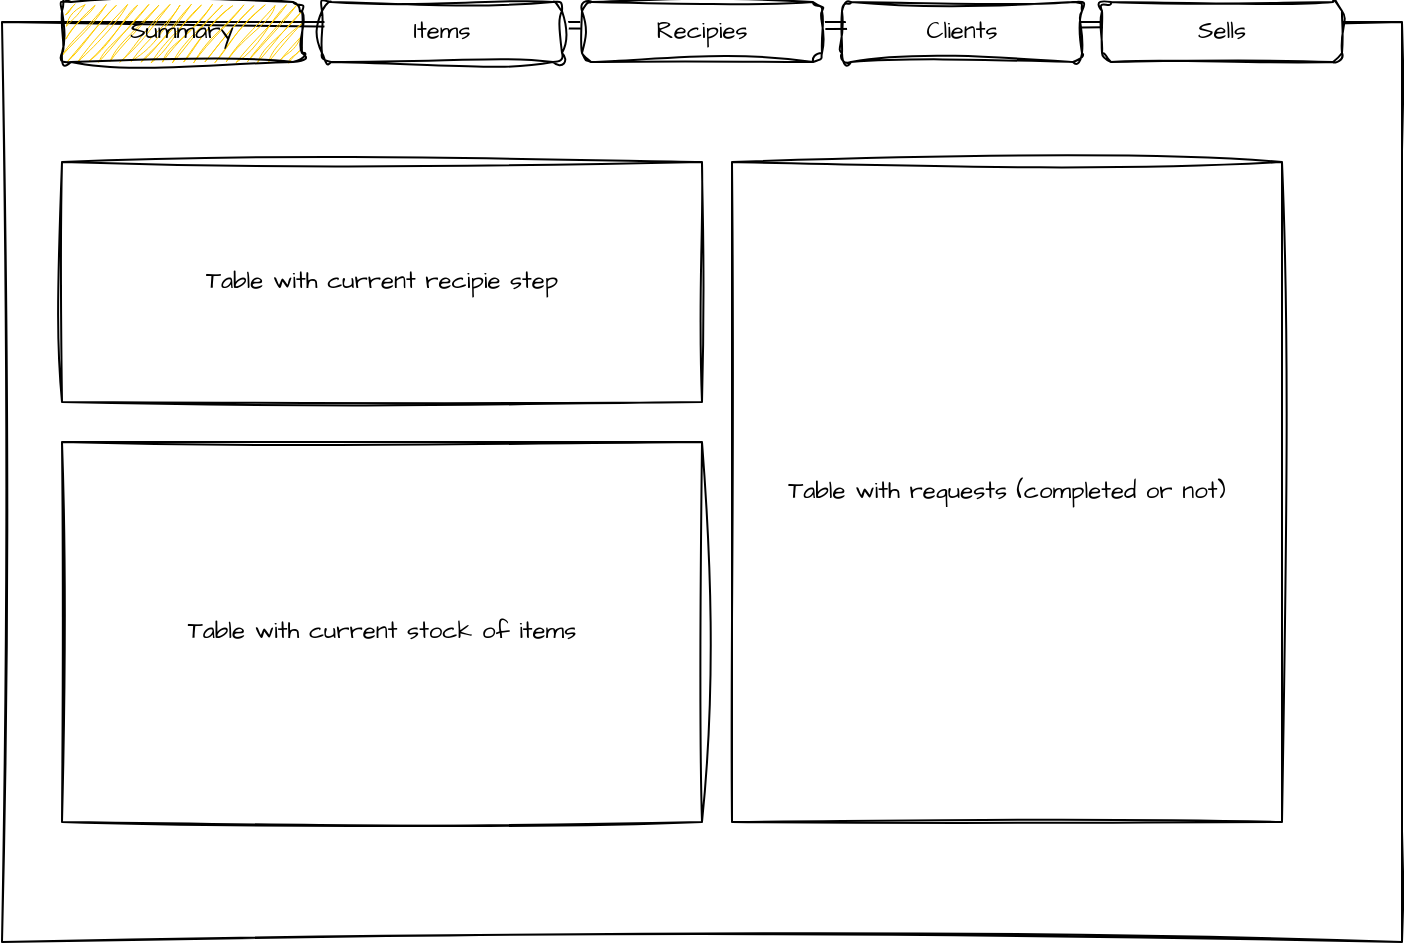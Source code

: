 <mxfile version="24.8.6" pages="5">
  <diagram name="Summary" id="DpqNwfrW2gjxxMYm7C1y">
    <mxGraphModel dx="1419" dy="787" grid="1" gridSize="10" guides="1" tooltips="1" connect="1" arrows="1" fold="1" page="1" pageScale="1" pageWidth="850" pageHeight="1100" math="0" shadow="0">
      <root>
        <mxCell id="0" />
        <mxCell id="1" parent="0" />
        <mxCell id="TgdW-bnLQlwfNNKXeJ6X-2" value="" style="rounded=0;whiteSpace=wrap;html=1;sketch=1;hachureGap=4;jiggle=2;curveFitting=1;fontFamily=Architects Daughter;fontSource=https%3A%2F%2Ffonts.googleapis.com%2Fcss%3Ffamily%3DArchitects%2BDaughter;" vertex="1" parent="1">
          <mxGeometry x="70" y="50" width="700" height="460" as="geometry" />
        </mxCell>
        <mxCell id="TgdW-bnLQlwfNNKXeJ6X-7" value="Table with requests (completed or not)" style="rounded=0;whiteSpace=wrap;html=1;sketch=1;hachureGap=4;jiggle=2;curveFitting=1;fontFamily=Architects Daughter;fontSource=https%3A%2F%2Ffonts.googleapis.com%2Fcss%3Ffamily%3DArchitects%2BDaughter;" vertex="1" parent="1">
          <mxGeometry x="435" y="120" width="275" height="330" as="geometry" />
        </mxCell>
        <mxCell id="TgdW-bnLQlwfNNKXeJ6X-8" value="Table with current recipie step" style="rounded=0;whiteSpace=wrap;html=1;sketch=1;hachureGap=4;jiggle=2;curveFitting=1;fontFamily=Architects Daughter;fontSource=https%3A%2F%2Ffonts.googleapis.com%2Fcss%3Ffamily%3DArchitects%2BDaughter;" vertex="1" parent="1">
          <mxGeometry x="100" y="120" width="320" height="120" as="geometry" />
        </mxCell>
        <mxCell id="TgdW-bnLQlwfNNKXeJ6X-9" value="Table with current stock of items" style="rounded=0;whiteSpace=wrap;html=1;sketch=1;hachureGap=4;jiggle=2;curveFitting=1;fontFamily=Architects Daughter;fontSource=https%3A%2F%2Ffonts.googleapis.com%2Fcss%3Ffamily%3DArchitects%2BDaughter;" vertex="1" parent="1">
          <mxGeometry x="100" y="260" width="320" height="190" as="geometry" />
        </mxCell>
        <mxCell id="7N7dIvzJfKxpbcfw3CVk-1" value="Recipies" style="rounded=1;whiteSpace=wrap;html=1;sketch=1;hachureGap=4;jiggle=2;curveFitting=1;fontFamily=Architects Daughter;fontSource=https%3A%2F%2Ffonts.googleapis.com%2Fcss%3Ffamily%3DArchitects%2BDaughter;fillStyle=auto;fillColor=#FFFFFF;" vertex="1" parent="1">
          <mxGeometry x="360" y="40" width="120" height="30" as="geometry" />
        </mxCell>
        <mxCell id="7N7dIvzJfKxpbcfw3CVk-2" value="Clients" style="rounded=1;whiteSpace=wrap;html=1;sketch=1;hachureGap=4;jiggle=2;curveFitting=1;fontFamily=Architects Daughter;fontSource=https%3A%2F%2Ffonts.googleapis.com%2Fcss%3Ffamily%3DArchitects%2BDaughter;" vertex="1" parent="1">
          <mxGeometry x="490" y="40" width="120" height="30" as="geometry" />
        </mxCell>
        <mxCell id="7N7dIvzJfKxpbcfw3CVk-3" value="Sells" style="rounded=1;whiteSpace=wrap;html=1;sketch=1;hachureGap=4;jiggle=2;curveFitting=1;fontFamily=Architects Daughter;fontSource=https%3A%2F%2Ffonts.googleapis.com%2Fcss%3Ffamily%3DArchitects%2BDaughter;" vertex="1" parent="1">
          <mxGeometry x="620" y="40" width="120" height="30" as="geometry" />
        </mxCell>
        <mxCell id="7N7dIvzJfKxpbcfw3CVk-4" value="Summary" style="rounded=1;whiteSpace=wrap;html=1;sketch=1;hachureGap=4;jiggle=2;curveFitting=1;fontFamily=Architects Daughter;fontSource=https%3A%2F%2Ffonts.googleapis.com%2Fcss%3Ffamily%3DArchitects%2BDaughter;fillColor=#FFCC00;fillStyle=hachure;" vertex="1" parent="1">
          <mxGeometry x="100" y="40" width="120" height="30" as="geometry" />
        </mxCell>
        <mxCell id="7N7dIvzJfKxpbcfw3CVk-5" value="Items" style="rounded=1;whiteSpace=wrap;html=1;sketch=1;hachureGap=4;jiggle=2;curveFitting=1;fontFamily=Architects Daughter;fontSource=https%3A%2F%2Ffonts.googleapis.com%2Fcss%3Ffamily%3DArchitects%2BDaughter;fillColor=#FFFFFF;fillStyle=solid;" vertex="1" parent="1">
          <mxGeometry x="230" y="40" width="120" height="30" as="geometry" />
        </mxCell>
      </root>
    </mxGraphModel>
  </diagram>
  <diagram name="Items" id="QTln1XR4Y26--r4tGV3n">
    <mxGraphModel dx="1176" dy="652" grid="1" gridSize="10" guides="1" tooltips="1" connect="1" arrows="1" fold="1" page="1" pageScale="1" pageWidth="850" pageHeight="1100" math="0" shadow="0">
      <root>
        <mxCell id="LQ_1UxevUXZfZbSut-nQ-0" />
        <mxCell id="LQ_1UxevUXZfZbSut-nQ-1" parent="LQ_1UxevUXZfZbSut-nQ-0" />
        <mxCell id="LQ_1UxevUXZfZbSut-nQ-2" value="" style="rounded=0;whiteSpace=wrap;html=1;sketch=1;hachureGap=4;jiggle=2;curveFitting=1;fontFamily=Architects Daughter;fontSource=https%3A%2F%2Ffonts.googleapis.com%2Fcss%3Ffamily%3DArchitects%2BDaughter;" vertex="1" parent="LQ_1UxevUXZfZbSut-nQ-1">
          <mxGeometry x="70" y="50" width="700" height="460" as="geometry" />
        </mxCell>
        <mxCell id="LQ_1UxevUXZfZbSut-nQ-3" value="Table with all items and stocks" style="rounded=0;whiteSpace=wrap;html=1;sketch=1;hachureGap=4;jiggle=2;curveFitting=1;fontFamily=Architects Daughter;fontSource=https%3A%2F%2Ffonts.googleapis.com%2Fcss%3Ffamily%3DArchitects%2BDaughter;" vertex="1" parent="LQ_1UxevUXZfZbSut-nQ-1">
          <mxGeometry x="435" y="120" width="275" height="330" as="geometry" />
        </mxCell>
        <mxCell id="LQ_1UxevUXZfZbSut-nQ-6" value="Recipies" style="rounded=1;whiteSpace=wrap;html=1;sketch=1;hachureGap=4;jiggle=2;curveFitting=1;fontFamily=Architects Daughter;fontSource=https%3A%2F%2Ffonts.googleapis.com%2Fcss%3Ffamily%3DArchitects%2BDaughter;fillStyle=auto;fillColor=#FFFFFF;" vertex="1" parent="LQ_1UxevUXZfZbSut-nQ-1">
          <mxGeometry x="360" y="40" width="120" height="30" as="geometry" />
        </mxCell>
        <mxCell id="LQ_1UxevUXZfZbSut-nQ-7" value="Clients" style="rounded=1;whiteSpace=wrap;html=1;sketch=1;hachureGap=4;jiggle=2;curveFitting=1;fontFamily=Architects Daughter;fontSource=https%3A%2F%2Ffonts.googleapis.com%2Fcss%3Ffamily%3DArchitects%2BDaughter;" vertex="1" parent="LQ_1UxevUXZfZbSut-nQ-1">
          <mxGeometry x="490" y="40" width="120" height="30" as="geometry" />
        </mxCell>
        <mxCell id="LQ_1UxevUXZfZbSut-nQ-8" value="Sells" style="rounded=1;whiteSpace=wrap;html=1;sketch=1;hachureGap=4;jiggle=2;curveFitting=1;fontFamily=Architects Daughter;fontSource=https%3A%2F%2Ffonts.googleapis.com%2Fcss%3Ffamily%3DArchitects%2BDaughter;" vertex="1" parent="LQ_1UxevUXZfZbSut-nQ-1">
          <mxGeometry x="620" y="40" width="120" height="30" as="geometry" />
        </mxCell>
        <mxCell id="LQ_1UxevUXZfZbSut-nQ-9" value="Summary" style="rounded=1;whiteSpace=wrap;html=1;sketch=1;hachureGap=4;jiggle=2;curveFitting=1;fontFamily=Architects Daughter;fontSource=https%3A%2F%2Ffonts.googleapis.com%2Fcss%3Ffamily%3DArchitects%2BDaughter;fillColor=#FFFFFF;fillStyle=auto;" vertex="1" parent="LQ_1UxevUXZfZbSut-nQ-1">
          <mxGeometry x="100" y="40" width="120" height="30" as="geometry" />
        </mxCell>
        <mxCell id="LQ_1UxevUXZfZbSut-nQ-10" value="Items" style="rounded=1;whiteSpace=wrap;html=1;sketch=1;hachureGap=4;jiggle=2;curveFitting=1;fontFamily=Architects Daughter;fontSource=https%3A%2F%2Ffonts.googleapis.com%2Fcss%3Ffamily%3DArchitects%2BDaughter;fillColor=#FFCC00;fillStyle=auto;" vertex="1" parent="LQ_1UxevUXZfZbSut-nQ-1">
          <mxGeometry x="230" y="40" width="120" height="30" as="geometry" />
        </mxCell>
        <mxCell id="JKsxhKOCzONp0EPXtYHE-0" value="Name" style="text;html=1;align=center;verticalAlign=middle;whiteSpace=wrap;rounded=0;fontFamily=Architects Daughter;fontSource=https%3A%2F%2Ffonts.googleapis.com%2Fcss%3Ffamily%3DArchitects%2BDaughter;" vertex="1" parent="LQ_1UxevUXZfZbSut-nQ-1">
          <mxGeometry x="100" y="110" width="60" height="30" as="geometry" />
        </mxCell>
        <mxCell id="JKsxhKOCzONp0EPXtYHE-1" value="" style="rounded=1;whiteSpace=wrap;html=1;sketch=1;hachureGap=4;jiggle=2;curveFitting=1;fontFamily=Architects Daughter;fontSource=https%3A%2F%2Ffonts.googleapis.com%2Fcss%3Ffamily%3DArchitects%2BDaughter;" vertex="1" parent="LQ_1UxevUXZfZbSut-nQ-1">
          <mxGeometry x="160" y="115" width="120" height="20" as="geometry" />
        </mxCell>
        <mxCell id="JKsxhKOCzONp0EPXtYHE-2" value="Unit" style="text;html=1;align=center;verticalAlign=middle;whiteSpace=wrap;rounded=0;fontFamily=Architects Daughter;fontSource=https%3A%2F%2Ffonts.googleapis.com%2Fcss%3Ffamily%3DArchitects%2BDaughter;" vertex="1" parent="LQ_1UxevUXZfZbSut-nQ-1">
          <mxGeometry x="110" y="140" width="60" height="30" as="geometry" />
        </mxCell>
        <mxCell id="JKsxhKOCzONp0EPXtYHE-5" value="Amount" style="text;html=1;align=center;verticalAlign=middle;whiteSpace=wrap;rounded=0;fontFamily=Architects Daughter;fontSource=https%3A%2F%2Ffonts.googleapis.com%2Fcss%3Ffamily%3DArchitects%2BDaughter;" vertex="1" parent="LQ_1UxevUXZfZbSut-nQ-1">
          <mxGeometry x="100" y="170" width="60" height="30" as="geometry" />
        </mxCell>
        <mxCell id="JKsxhKOCzONp0EPXtYHE-7" value="" style="rounded=1;whiteSpace=wrap;html=1;sketch=1;hachureGap=4;jiggle=2;curveFitting=1;fontFamily=Architects Daughter;fontSource=https%3A%2F%2Ffonts.googleapis.com%2Fcss%3Ffamily%3DArchitects%2BDaughter;" vertex="1" parent="LQ_1UxevUXZfZbSut-nQ-1">
          <mxGeometry x="160" y="175" width="120" height="20" as="geometry" />
        </mxCell>
        <mxCell id="JKsxhKOCzONp0EPXtYHE-8" value="Add/Save" style="rounded=1;whiteSpace=wrap;html=1;sketch=1;hachureGap=4;jiggle=2;curveFitting=1;fontFamily=Architects Daughter;fontSource=https%3A%2F%2Ffonts.googleapis.com%2Fcss%3Ffamily%3DArchitects%2BDaughter;" vertex="1" parent="LQ_1UxevUXZfZbSut-nQ-1">
          <mxGeometry x="110" y="240" width="210" height="30" as="geometry" />
        </mxCell>
        <mxCell id="i-J6A773eR1ZAUpdIIfC-0" value="" style="group" vertex="1" connectable="0" parent="LQ_1UxevUXZfZbSut-nQ-1">
          <mxGeometry x="160" y="145" width="120" height="20" as="geometry" />
        </mxCell>
        <mxCell id="JKsxhKOCzONp0EPXtYHE-3" value="" style="rounded=1;whiteSpace=wrap;html=1;sketch=1;hachureGap=4;jiggle=2;curveFitting=1;fontFamily=Architects Daughter;fontSource=https%3A%2F%2Ffonts.googleapis.com%2Fcss%3Ffamily%3DArchitects%2BDaughter;" vertex="1" parent="i-J6A773eR1ZAUpdIIfC-0">
          <mxGeometry width="120" height="20" as="geometry" />
        </mxCell>
        <mxCell id="JKsxhKOCzONp0EPXtYHE-4" value="" style="shape=flexArrow;endArrow=classic;html=1;rounded=0;sketch=1;hachureGap=4;jiggle=2;curveFitting=1;fontFamily=Architects Daughter;fontSource=https%3A%2F%2Ffonts.googleapis.com%2Fcss%3Ffamily%3DArchitects%2BDaughter;endWidth=9.2;endSize=3.732;" edge="1" parent="i-J6A773eR1ZAUpdIIfC-0">
          <mxGeometry width="50" height="50" relative="1" as="geometry">
            <mxPoint x="110" as="sourcePoint" />
            <mxPoint x="110" y="20" as="targetPoint" />
          </mxGeometry>
        </mxCell>
        <mxCell id="ejChVcGuPvAXzKJ6kF0p-0" value="Price/Unit" style="text;html=1;align=center;verticalAlign=middle;whiteSpace=wrap;rounded=0;fontFamily=Architects Daughter;fontSource=https%3A%2F%2Ffonts.googleapis.com%2Fcss%3Ffamily%3DArchitects%2BDaughter;" vertex="1" parent="LQ_1UxevUXZfZbSut-nQ-1">
          <mxGeometry x="100" y="200" width="60" height="30" as="geometry" />
        </mxCell>
        <mxCell id="ejChVcGuPvAXzKJ6kF0p-1" value="" style="rounded=1;whiteSpace=wrap;html=1;sketch=1;hachureGap=4;jiggle=2;curveFitting=1;fontFamily=Architects Daughter;fontSource=https%3A%2F%2Ffonts.googleapis.com%2Fcss%3Ffamily%3DArchitects%2BDaughter;" vertex="1" parent="LQ_1UxevUXZfZbSut-nQ-1">
          <mxGeometry x="160" y="205" width="120" height="20" as="geometry" />
        </mxCell>
      </root>
    </mxGraphModel>
  </diagram>
  <diagram name="Recipies" id="4QqpGgfP5bMnGwWPFUDR">
    <mxGraphModel dx="1176" dy="652" grid="1" gridSize="10" guides="1" tooltips="1" connect="1" arrows="1" fold="1" page="1" pageScale="1" pageWidth="850" pageHeight="1100" math="0" shadow="0">
      <root>
        <mxCell id="k6s8FfChJZgSfpNTJ3Cr-0" />
        <mxCell id="k6s8FfChJZgSfpNTJ3Cr-1" parent="k6s8FfChJZgSfpNTJ3Cr-0" />
        <mxCell id="k6s8FfChJZgSfpNTJ3Cr-2" value="" style="rounded=0;whiteSpace=wrap;html=1;sketch=1;hachureGap=4;jiggle=2;curveFitting=1;fontFamily=Architects Daughter;fontSource=https%3A%2F%2Ffonts.googleapis.com%2Fcss%3Ffamily%3DArchitects%2BDaughter;" vertex="1" parent="k6s8FfChJZgSfpNTJ3Cr-1">
          <mxGeometry x="70" y="50" width="700" height="460" as="geometry" />
        </mxCell>
        <mxCell id="k6s8FfChJZgSfpNTJ3Cr-3" value="Recipie" style="rounded=1;whiteSpace=wrap;html=1;sketch=1;hachureGap=4;jiggle=2;curveFitting=1;fontFamily=Architects Daughter;fontSource=https%3A%2F%2Ffonts.googleapis.com%2Fcss%3Ffamily%3DArchitects%2BDaughter;fillStyle=hachure;fillColor=#FFCC00;" vertex="1" parent="k6s8FfChJZgSfpNTJ3Cr-1">
          <mxGeometry x="360" y="40" width="120" height="30" as="geometry" />
        </mxCell>
        <mxCell id="k6s8FfChJZgSfpNTJ3Cr-4" value="Clients" style="rounded=1;whiteSpace=wrap;html=1;sketch=1;hachureGap=4;jiggle=2;curveFitting=1;fontFamily=Architects Daughter;fontSource=https%3A%2F%2Ffonts.googleapis.com%2Fcss%3Ffamily%3DArchitects%2BDaughter;" vertex="1" parent="k6s8FfChJZgSfpNTJ3Cr-1">
          <mxGeometry x="490" y="40" width="120" height="30" as="geometry" />
        </mxCell>
        <mxCell id="k6s8FfChJZgSfpNTJ3Cr-5" value="Sells" style="rounded=1;whiteSpace=wrap;html=1;sketch=1;hachureGap=4;jiggle=2;curveFitting=1;fontFamily=Architects Daughter;fontSource=https%3A%2F%2Ffonts.googleapis.com%2Fcss%3Ffamily%3DArchitects%2BDaughter;" vertex="1" parent="k6s8FfChJZgSfpNTJ3Cr-1">
          <mxGeometry x="620" y="40" width="120" height="30" as="geometry" />
        </mxCell>
        <mxCell id="k6s8FfChJZgSfpNTJ3Cr-6" value="Summary" style="rounded=1;whiteSpace=wrap;html=1;sketch=1;hachureGap=4;jiggle=2;curveFitting=1;fontFamily=Architects Daughter;fontSource=https%3A%2F%2Ffonts.googleapis.com%2Fcss%3Ffamily%3DArchitects%2BDaughter;fillColor=#FFFFFF;fillStyle=solid;" vertex="1" parent="k6s8FfChJZgSfpNTJ3Cr-1">
          <mxGeometry x="100" y="40" width="120" height="30" as="geometry" />
        </mxCell>
        <mxCell id="ct7hXuY4Psjz8v7dsiFP-0" value="Items" style="rounded=1;whiteSpace=wrap;html=1;sketch=1;hachureGap=4;jiggle=2;curveFitting=1;fontFamily=Architects Daughter;fontSource=https%3A%2F%2Ffonts.googleapis.com%2Fcss%3Ffamily%3DArchitects%2BDaughter;fillColor=#FFFFFF;fillStyle=solid;" vertex="1" parent="k6s8FfChJZgSfpNTJ3Cr-1">
          <mxGeometry x="230" y="40" width="120" height="30" as="geometry" />
        </mxCell>
        <mxCell id="d6tGMMKdh7yamchdurME-0" value="Step #" style="text;html=1;align=center;verticalAlign=middle;whiteSpace=wrap;rounded=0;fontFamily=Architects Daughter;fontSource=https%3A%2F%2Ffonts.googleapis.com%2Fcss%3Ffamily%3DArchitects%2BDaughter;" vertex="1" parent="k6s8FfChJZgSfpNTJ3Cr-1">
          <mxGeometry x="100" y="110" width="60" height="30" as="geometry" />
        </mxCell>
        <mxCell id="d6tGMMKdh7yamchdurME-1" value="" style="rounded=0;whiteSpace=wrap;html=1;sketch=1;hachureGap=4;jiggle=2;curveFitting=1;fontFamily=Architects Daughter;fontSource=https%3A%2F%2Ffonts.googleapis.com%2Fcss%3Ffamily%3DArchitects%2BDaughter;" vertex="1" parent="k6s8FfChJZgSfpNTJ3Cr-1">
          <mxGeometry x="160" y="120" width="120" height="20" as="geometry" />
        </mxCell>
        <mxCell id="d6tGMMKdh7yamchdurME-2" value="Title" style="text;html=1;align=center;verticalAlign=middle;whiteSpace=wrap;rounded=0;fontFamily=Architects Daughter;fontSource=https%3A%2F%2Ffonts.googleapis.com%2Fcss%3Ffamily%3DArchitects%2BDaughter;" vertex="1" parent="k6s8FfChJZgSfpNTJ3Cr-1">
          <mxGeometry x="100" y="140" width="60" height="30" as="geometry" />
        </mxCell>
        <mxCell id="d6tGMMKdh7yamchdurME-3" value="" style="rounded=0;whiteSpace=wrap;html=1;sketch=1;hachureGap=4;jiggle=2;curveFitting=1;fontFamily=Architects Daughter;fontSource=https%3A%2F%2Ffonts.googleapis.com%2Fcss%3Ffamily%3DArchitects%2BDaughter;" vertex="1" parent="k6s8FfChJZgSfpNTJ3Cr-1">
          <mxGeometry x="160" y="150" width="120" height="20" as="geometry" />
        </mxCell>
        <mxCell id="d6tGMMKdh7yamchdurME-4" value="Instructions" style="text;html=1;align=center;verticalAlign=middle;whiteSpace=wrap;rounded=0;fontFamily=Architects Daughter;fontSource=https%3A%2F%2Ffonts.googleapis.com%2Fcss%3Ffamily%3DArchitects%2BDaughter;" vertex="1" parent="k6s8FfChJZgSfpNTJ3Cr-1">
          <mxGeometry x="190" y="170" width="60" height="30" as="geometry" />
        </mxCell>
        <mxCell id="d6tGMMKdh7yamchdurME-5" value="Text Area to write about the step instruction" style="rounded=0;whiteSpace=wrap;html=1;sketch=1;hachureGap=4;jiggle=2;curveFitting=1;fontFamily=Architects Daughter;fontSource=https%3A%2F%2Ffonts.googleapis.com%2Fcss%3Ffamily%3DArchitects%2BDaughter;" vertex="1" parent="k6s8FfChJZgSfpNTJ3Cr-1">
          <mxGeometry x="110" y="210" width="220" height="220" as="geometry" />
        </mxCell>
        <mxCell id="d6tGMMKdh7yamchdurME-6" value="Save/Edit" style="rounded=1;whiteSpace=wrap;html=1;sketch=1;hachureGap=4;jiggle=2;curveFitting=1;fontFamily=Architects Daughter;fontSource=https%3A%2F%2Ffonts.googleapis.com%2Fcss%3Ffamily%3DArchitects%2BDaughter;" vertex="1" parent="k6s8FfChJZgSfpNTJ3Cr-1">
          <mxGeometry x="160" y="450" width="120" height="20" as="geometry" />
        </mxCell>
        <mxCell id="d6tGMMKdh7yamchdurME-7" value="Table with current recipie steps" style="rounded=0;whiteSpace=wrap;html=1;sketch=1;hachureGap=4;jiggle=2;curveFitting=1;fontFamily=Architects Daughter;fontSource=https%3A%2F%2Ffonts.googleapis.com%2Fcss%3Ffamily%3DArchitects%2BDaughter;" vertex="1" parent="k6s8FfChJZgSfpNTJ3Cr-1">
          <mxGeometry x="350" y="150" width="400" height="280" as="geometry" />
        </mxCell>
        <mxCell id="O33BDZ-2Pc1RfPAi-vNW-0" value="Name" style="text;html=1;align=center;verticalAlign=middle;whiteSpace=wrap;rounded=0;fontFamily=Architects Daughter;fontSource=https%3A%2F%2Ffonts.googleapis.com%2Fcss%3Ffamily%3DArchitects%2BDaughter;" vertex="1" parent="k6s8FfChJZgSfpNTJ3Cr-1">
          <mxGeometry x="350" y="110" width="60" height="30" as="geometry" />
        </mxCell>
        <mxCell id="O33BDZ-2Pc1RfPAi-vNW-1" value="" style="rounded=0;whiteSpace=wrap;html=1;sketch=1;hachureGap=4;jiggle=2;curveFitting=1;fontFamily=Architects Daughter;fontSource=https%3A%2F%2Ffonts.googleapis.com%2Fcss%3Ffamily%3DArchitects%2BDaughter;" vertex="1" parent="k6s8FfChJZgSfpNTJ3Cr-1">
          <mxGeometry x="410" y="112.5" width="120" height="25" as="geometry" />
        </mxCell>
        <mxCell id="O33BDZ-2Pc1RfPAi-vNW-2" value="Start" style="rounded=1;whiteSpace=wrap;html=1;sketch=1;hachureGap=4;jiggle=2;curveFitting=1;fontFamily=Architects Daughter;fontSource=https%3A%2F%2Ffonts.googleapis.com%2Fcss%3Ffamily%3DArchitects%2BDaughter;" vertex="1" parent="k6s8FfChJZgSfpNTJ3Cr-1">
          <mxGeometry x="550" y="110" width="120" height="30" as="geometry" />
        </mxCell>
        <mxCell id="O33BDZ-2Pc1RfPAi-vNW-4" value="Start Step" style="rounded=1;whiteSpace=wrap;html=1;sketch=1;hachureGap=4;jiggle=2;curveFitting=1;fontFamily=Architects Daughter;fontSource=https%3A%2F%2Ffonts.googleapis.com%2Fcss%3Ffamily%3DArchitects%2BDaughter;" vertex="1" parent="k6s8FfChJZgSfpNTJ3Cr-1">
          <mxGeometry x="490" y="450" width="120" height="20" as="geometry" />
        </mxCell>
      </root>
    </mxGraphModel>
  </diagram>
  <diagram name="Clients" id="9xYjwut2K-YU-7d4VMxq">
    <mxGraphModel dx="1176" dy="652" grid="1" gridSize="10" guides="1" tooltips="1" connect="1" arrows="1" fold="1" page="1" pageScale="1" pageWidth="850" pageHeight="1100" math="0" shadow="0">
      <root>
        <mxCell id="ePWBYhkvJk6nikqqAZDR-0" />
        <mxCell id="ePWBYhkvJk6nikqqAZDR-1" parent="ePWBYhkvJk6nikqqAZDR-0" />
        <mxCell id="ePWBYhkvJk6nikqqAZDR-2" value="" style="rounded=0;whiteSpace=wrap;html=1;sketch=1;hachureGap=4;jiggle=2;curveFitting=1;fontFamily=Architects Daughter;fontSource=https%3A%2F%2Ffonts.googleapis.com%2Fcss%3Ffamily%3DArchitects%2BDaughter;" vertex="1" parent="ePWBYhkvJk6nikqqAZDR-1">
          <mxGeometry x="70" y="50" width="700" height="460" as="geometry" />
        </mxCell>
        <mxCell id="ePWBYhkvJk6nikqqAZDR-3" value="Recipie" style="rounded=1;whiteSpace=wrap;html=1;sketch=1;hachureGap=4;jiggle=2;curveFitting=1;fontFamily=Architects Daughter;fontSource=https%3A%2F%2Ffonts.googleapis.com%2Fcss%3Ffamily%3DArchitects%2BDaughter;fillStyle=auto;fillColor=#FFFFFF;" vertex="1" parent="ePWBYhkvJk6nikqqAZDR-1">
          <mxGeometry x="360" y="40" width="120" height="30" as="geometry" />
        </mxCell>
        <mxCell id="ePWBYhkvJk6nikqqAZDR-4" value="Clients" style="rounded=1;whiteSpace=wrap;html=1;sketch=1;hachureGap=4;jiggle=2;curveFitting=1;fontFamily=Architects Daughter;fontSource=https%3A%2F%2Ffonts.googleapis.com%2Fcss%3Ffamily%3DArchitects%2BDaughter;fillColor=#FFCC00;" vertex="1" parent="ePWBYhkvJk6nikqqAZDR-1">
          <mxGeometry x="490" y="40" width="120" height="30" as="geometry" />
        </mxCell>
        <mxCell id="ePWBYhkvJk6nikqqAZDR-5" value="Sells" style="rounded=1;whiteSpace=wrap;html=1;sketch=1;hachureGap=4;jiggle=2;curveFitting=1;fontFamily=Architects Daughter;fontSource=https%3A%2F%2Ffonts.googleapis.com%2Fcss%3Ffamily%3DArchitects%2BDaughter;" vertex="1" parent="ePWBYhkvJk6nikqqAZDR-1">
          <mxGeometry x="620" y="40" width="120" height="30" as="geometry" />
        </mxCell>
        <mxCell id="ePWBYhkvJk6nikqqAZDR-6" value="Summary" style="rounded=1;whiteSpace=wrap;html=1;sketch=1;hachureGap=4;jiggle=2;curveFitting=1;fontFamily=Architects Daughter;fontSource=https%3A%2F%2Ffonts.googleapis.com%2Fcss%3Ffamily%3DArchitects%2BDaughter;fillColor=#FFFFFF;fillStyle=solid;" vertex="1" parent="ePWBYhkvJk6nikqqAZDR-1">
          <mxGeometry x="100" y="40" width="120" height="30" as="geometry" />
        </mxCell>
        <mxCell id="ePWBYhkvJk6nikqqAZDR-7" value="Items" style="rounded=1;whiteSpace=wrap;html=1;sketch=1;hachureGap=4;jiggle=2;curveFitting=1;fontFamily=Architects Daughter;fontSource=https%3A%2F%2Ffonts.googleapis.com%2Fcss%3Ffamily%3DArchitects%2BDaughter;fillColor=#FFFFFF;fillStyle=solid;" vertex="1" parent="ePWBYhkvJk6nikqqAZDR-1">
          <mxGeometry x="230" y="40" width="120" height="30" as="geometry" />
        </mxCell>
        <mxCell id="FB2OqxC9W8K6MMnOaHl--9" value="Notes" style="text;html=1;align=center;verticalAlign=middle;whiteSpace=wrap;rounded=0;fontFamily=Architects Daughter;fontSource=https%3A%2F%2Ffonts.googleapis.com%2Fcss%3Ffamily%3DArchitects%2BDaughter;" vertex="1" parent="ePWBYhkvJk6nikqqAZDR-1">
          <mxGeometry x="190" y="190" width="60" height="30" as="geometry" />
        </mxCell>
        <mxCell id="FB2OqxC9W8K6MMnOaHl--10" value="" style="group" vertex="1" connectable="0" parent="ePWBYhkvJk6nikqqAZDR-1">
          <mxGeometry x="100" y="100" width="200" height="80" as="geometry" />
        </mxCell>
        <mxCell id="FB2OqxC9W8K6MMnOaHl--0" value="First Name" style="text;html=1;align=center;verticalAlign=middle;whiteSpace=wrap;rounded=0;fontFamily=Architects Daughter;fontSource=https%3A%2F%2Ffonts.googleapis.com%2Fcss%3Ffamily%3DArchitects%2BDaughter;" vertex="1" parent="FB2OqxC9W8K6MMnOaHl--10">
          <mxGeometry width="80" height="20" as="geometry" />
        </mxCell>
        <mxCell id="FB2OqxC9W8K6MMnOaHl--1" value="Last Name" style="text;html=1;align=center;verticalAlign=middle;whiteSpace=wrap;rounded=0;fontFamily=Architects Daughter;fontSource=https%3A%2F%2Ffonts.googleapis.com%2Fcss%3Ffamily%3DArchitects%2BDaughter;" vertex="1" parent="FB2OqxC9W8K6MMnOaHl--10">
          <mxGeometry y="20" width="80" height="20" as="geometry" />
        </mxCell>
        <mxCell id="FB2OqxC9W8K6MMnOaHl--2" value="Phone" style="text;html=1;align=center;verticalAlign=middle;whiteSpace=wrap;rounded=0;fontFamily=Architects Daughter;fontSource=https%3A%2F%2Ffonts.googleapis.com%2Fcss%3Ffamily%3DArchitects%2BDaughter;" vertex="1" parent="FB2OqxC9W8K6MMnOaHl--10">
          <mxGeometry y="40" width="80" height="20" as="geometry" />
        </mxCell>
        <mxCell id="FB2OqxC9W8K6MMnOaHl--3" value="E-Mail" style="text;html=1;align=center;verticalAlign=middle;whiteSpace=wrap;rounded=0;fontFamily=Architects Daughter;fontSource=https%3A%2F%2Ffonts.googleapis.com%2Fcss%3Ffamily%3DArchitects%2BDaughter;" vertex="1" parent="FB2OqxC9W8K6MMnOaHl--10">
          <mxGeometry y="60" width="80" height="20" as="geometry" />
        </mxCell>
        <mxCell id="FB2OqxC9W8K6MMnOaHl--4" value="" style="rounded=0;whiteSpace=wrap;html=1;sketch=1;hachureGap=4;jiggle=2;curveFitting=1;fontFamily=Architects Daughter;fontSource=https%3A%2F%2Ffonts.googleapis.com%2Fcss%3Ffamily%3DArchitects%2BDaughter;" vertex="1" parent="FB2OqxC9W8K6MMnOaHl--10">
          <mxGeometry x="80" y="5" width="120" height="15" as="geometry" />
        </mxCell>
        <mxCell id="FB2OqxC9W8K6MMnOaHl--5" value="" style="rounded=0;whiteSpace=wrap;html=1;sketch=1;hachureGap=4;jiggle=2;curveFitting=1;fontFamily=Architects Daughter;fontSource=https%3A%2F%2Ffonts.googleapis.com%2Fcss%3Ffamily%3DArchitects%2BDaughter;" vertex="1" parent="FB2OqxC9W8K6MMnOaHl--10">
          <mxGeometry x="80" y="25" width="120" height="15" as="geometry" />
        </mxCell>
        <mxCell id="FB2OqxC9W8K6MMnOaHl--6" value="" style="rounded=0;whiteSpace=wrap;html=1;sketch=1;hachureGap=4;jiggle=2;curveFitting=1;fontFamily=Architects Daughter;fontSource=https%3A%2F%2Ffonts.googleapis.com%2Fcss%3Ffamily%3DArchitects%2BDaughter;" vertex="1" parent="FB2OqxC9W8K6MMnOaHl--10">
          <mxGeometry x="80" y="45" width="120" height="15" as="geometry" />
        </mxCell>
        <mxCell id="FB2OqxC9W8K6MMnOaHl--7" value="" style="rounded=0;whiteSpace=wrap;html=1;sketch=1;hachureGap=4;jiggle=2;curveFitting=1;fontFamily=Architects Daughter;fontSource=https%3A%2F%2Ffonts.googleapis.com%2Fcss%3Ffamily%3DArchitects%2BDaughter;" vertex="1" parent="FB2OqxC9W8K6MMnOaHl--10">
          <mxGeometry x="80" y="65" width="120" height="15" as="geometry" />
        </mxCell>
        <mxCell id="FB2OqxC9W8K6MMnOaHl--11" value="" style="rounded=0;whiteSpace=wrap;html=1;sketch=1;hachureGap=4;jiggle=2;curveFitting=1;fontFamily=Architects Daughter;fontSource=https%3A%2F%2Ffonts.googleapis.com%2Fcss%3Ffamily%3DArchitects%2BDaughter;" vertex="1" parent="ePWBYhkvJk6nikqqAZDR-1">
          <mxGeometry x="110" y="230" width="200" height="220" as="geometry" />
        </mxCell>
        <mxCell id="FB2OqxC9W8K6MMnOaHl--12" value="Add/Edit" style="rounded=1;whiteSpace=wrap;html=1;sketch=1;hachureGap=4;jiggle=2;curveFitting=1;fontFamily=Architects Daughter;fontSource=https%3A%2F%2Ffonts.googleapis.com%2Fcss%3Ffamily%3DArchitects%2BDaughter;" vertex="1" parent="ePWBYhkvJk6nikqqAZDR-1">
          <mxGeometry x="150" y="470" width="120" height="20" as="geometry" />
        </mxCell>
        <mxCell id="FB2OqxC9W8K6MMnOaHl--13" value="Table with all clients" style="rounded=0;whiteSpace=wrap;html=1;sketch=1;hachureGap=4;jiggle=2;curveFitting=1;fontFamily=Architects Daughter;fontSource=https%3A%2F%2Ffonts.googleapis.com%2Fcss%3Ffamily%3DArchitects%2BDaughter;" vertex="1" parent="ePWBYhkvJk6nikqqAZDR-1">
          <mxGeometry x="370" y="100" width="370" height="390" as="geometry" />
        </mxCell>
      </root>
    </mxGraphModel>
  </diagram>
  <diagram name="Sells" id="9Hy3OErSxiqfj8Zz0cKS">
    <mxGraphModel dx="980" dy="543" grid="1" gridSize="10" guides="1" tooltips="1" connect="1" arrows="1" fold="1" page="1" pageScale="1" pageWidth="850" pageHeight="1100" math="0" shadow="0">
      <root>
        <mxCell id="dfeWmWsAjCmQQfLfB9XQ-0" />
        <mxCell id="dfeWmWsAjCmQQfLfB9XQ-1" parent="dfeWmWsAjCmQQfLfB9XQ-0" />
        <mxCell id="dfeWmWsAjCmQQfLfB9XQ-2" value="" style="rounded=0;whiteSpace=wrap;html=1;sketch=1;hachureGap=4;jiggle=2;curveFitting=1;fontFamily=Architects Daughter;fontSource=https%3A%2F%2Ffonts.googleapis.com%2Fcss%3Ffamily%3DArchitects%2BDaughter;" vertex="1" parent="dfeWmWsAjCmQQfLfB9XQ-1">
          <mxGeometry x="70" y="50" width="700" height="460" as="geometry" />
        </mxCell>
        <mxCell id="dfeWmWsAjCmQQfLfB9XQ-3" value="Recipie" style="rounded=1;whiteSpace=wrap;html=1;sketch=1;hachureGap=4;jiggle=2;curveFitting=1;fontFamily=Architects Daughter;fontSource=https%3A%2F%2Ffonts.googleapis.com%2Fcss%3Ffamily%3DArchitects%2BDaughter;fillStyle=auto;fillColor=#FFFFFF;" vertex="1" parent="dfeWmWsAjCmQQfLfB9XQ-1">
          <mxGeometry x="360" y="40" width="120" height="30" as="geometry" />
        </mxCell>
        <mxCell id="dfeWmWsAjCmQQfLfB9XQ-4" value="Clients" style="rounded=1;whiteSpace=wrap;html=1;sketch=1;hachureGap=4;jiggle=2;curveFitting=1;fontFamily=Architects Daughter;fontSource=https%3A%2F%2Ffonts.googleapis.com%2Fcss%3Ffamily%3DArchitects%2BDaughter;fillColor=#FFFFFF;" vertex="1" parent="dfeWmWsAjCmQQfLfB9XQ-1">
          <mxGeometry x="490" y="40" width="120" height="30" as="geometry" />
        </mxCell>
        <mxCell id="dfeWmWsAjCmQQfLfB9XQ-5" value="Sells" style="rounded=1;whiteSpace=wrap;html=1;sketch=1;hachureGap=4;jiggle=2;curveFitting=1;fontFamily=Architects Daughter;fontSource=https%3A%2F%2Ffonts.googleapis.com%2Fcss%3Ffamily%3DArchitects%2BDaughter;fillColor=#FFCC00;" vertex="1" parent="dfeWmWsAjCmQQfLfB9XQ-1">
          <mxGeometry x="620" y="40" width="120" height="30" as="geometry" />
        </mxCell>
        <mxCell id="dfeWmWsAjCmQQfLfB9XQ-6" value="Summary" style="rounded=1;whiteSpace=wrap;html=1;sketch=1;hachureGap=4;jiggle=2;curveFitting=1;fontFamily=Architects Daughter;fontSource=https%3A%2F%2Ffonts.googleapis.com%2Fcss%3Ffamily%3DArchitects%2BDaughter;fillColor=#FFFFFF;fillStyle=solid;" vertex="1" parent="dfeWmWsAjCmQQfLfB9XQ-1">
          <mxGeometry x="100" y="40" width="120" height="30" as="geometry" />
        </mxCell>
        <mxCell id="dfeWmWsAjCmQQfLfB9XQ-7" value="Items" style="rounded=1;whiteSpace=wrap;html=1;sketch=1;hachureGap=4;jiggle=2;curveFitting=1;fontFamily=Architects Daughter;fontSource=https%3A%2F%2Ffonts.googleapis.com%2Fcss%3Ffamily%3DArchitects%2BDaughter;fillColor=#FFFFFF;fillStyle=solid;" vertex="1" parent="dfeWmWsAjCmQQfLfB9XQ-1">
          <mxGeometry x="230" y="40" width="120" height="30" as="geometry" />
        </mxCell>
        <mxCell id="NrF6TVzZ4TaF5t83rndk-0" value="Amount available" style="text;html=1;align=center;verticalAlign=middle;whiteSpace=wrap;rounded=0;fontFamily=Architects Daughter;fontSource=https%3A%2F%2Ffonts.googleapis.com%2Fcss%3Ffamily%3DArchitects%2BDaughter;" vertex="1" parent="dfeWmWsAjCmQQfLfB9XQ-1">
          <mxGeometry x="100" y="90" width="100" height="30" as="geometry" />
        </mxCell>
        <mxCell id="NrF6TVzZ4TaF5t83rndk-2" value="QTD #" style="text;html=1;align=center;verticalAlign=middle;whiteSpace=wrap;rounded=0;fontFamily=Architects Daughter;fontSource=https%3A%2F%2Ffonts.googleapis.com%2Fcss%3Ffamily%3DArchitects%2BDaughter;" vertex="1" parent="dfeWmWsAjCmQQfLfB9XQ-1">
          <mxGeometry x="200" y="90" width="60" height="30" as="geometry" />
        </mxCell>
        <mxCell id="NrF6TVzZ4TaF5t83rndk-3" value="Client" style="text;html=1;align=center;verticalAlign=middle;whiteSpace=wrap;rounded=0;fontFamily=Architects Daughter;fontSource=https%3A%2F%2Ffonts.googleapis.com%2Fcss%3Ffamily%3DArchitects%2BDaughter;" vertex="1" parent="dfeWmWsAjCmQQfLfB9XQ-1">
          <mxGeometry x="100" y="125" width="60" height="30" as="geometry" />
        </mxCell>
        <mxCell id="i8lFi6Ln2hm5S3qZjSQ3-0" value="" style="group" vertex="1" connectable="0" parent="dfeWmWsAjCmQQfLfB9XQ-1">
          <mxGeometry x="170" y="130" width="120" height="20" as="geometry" />
        </mxCell>
        <mxCell id="i8lFi6Ln2hm5S3qZjSQ3-1" value="" style="rounded=1;whiteSpace=wrap;html=1;sketch=1;hachureGap=4;jiggle=2;curveFitting=1;fontFamily=Architects Daughter;fontSource=https%3A%2F%2Ffonts.googleapis.com%2Fcss%3Ffamily%3DArchitects%2BDaughter;" vertex="1" parent="i8lFi6Ln2hm5S3qZjSQ3-0">
          <mxGeometry width="120" height="20" as="geometry" />
        </mxCell>
        <mxCell id="i8lFi6Ln2hm5S3qZjSQ3-2" value="" style="shape=flexArrow;endArrow=classic;html=1;rounded=0;sketch=1;hachureGap=4;jiggle=2;curveFitting=1;fontFamily=Architects Daughter;fontSource=https%3A%2F%2Ffonts.googleapis.com%2Fcss%3Ffamily%3DArchitects%2BDaughter;endWidth=9.2;endSize=3.732;" edge="1" parent="i8lFi6Ln2hm5S3qZjSQ3-0">
          <mxGeometry width="50" height="50" relative="1" as="geometry">
            <mxPoint x="110" as="sourcePoint" />
            <mxPoint x="110" y="20" as="targetPoint" />
          </mxGeometry>
        </mxCell>
        <mxCell id="i8lFi6Ln2hm5S3qZjSQ3-3" value="Amount" style="text;html=1;align=center;verticalAlign=middle;whiteSpace=wrap;rounded=0;fontFamily=Architects Daughter;fontSource=https%3A%2F%2Ffonts.googleapis.com%2Fcss%3Ffamily%3DArchitects%2BDaughter;" vertex="1" parent="dfeWmWsAjCmQQfLfB9XQ-1">
          <mxGeometry x="100" y="155" width="60" height="30" as="geometry" />
        </mxCell>
        <mxCell id="i8lFi6Ln2hm5S3qZjSQ3-4" value="" style="rounded=0;whiteSpace=wrap;html=1;sketch=1;hachureGap=4;jiggle=2;curveFitting=1;fontFamily=Architects Daughter;fontSource=https%3A%2F%2Ffonts.googleapis.com%2Fcss%3Ffamily%3DArchitects%2BDaughter;" vertex="1" parent="dfeWmWsAjCmQQfLfB9XQ-1">
          <mxGeometry x="170" y="160" width="120" height="22.5" as="geometry" />
        </mxCell>
        <mxCell id="i8lFi6Ln2hm5S3qZjSQ3-5" value="&lt;div&gt;Table with all sells&lt;/div&gt;&lt;div&gt;(this table has to have a checkmark for when the money is received, and when the product is actually delivered)&lt;br&gt;&lt;/div&gt;" style="rounded=0;whiteSpace=wrap;html=1;sketch=1;hachureGap=4;jiggle=2;curveFitting=1;fontFamily=Architects Daughter;fontSource=https%3A%2F%2Ffonts.googleapis.com%2Fcss%3Ffamily%3DArchitects%2BDaughter;" vertex="1" parent="dfeWmWsAjCmQQfLfB9XQ-1">
          <mxGeometry x="110" y="260" width="200" height="230" as="geometry" />
        </mxCell>
        <mxCell id="i8lFi6Ln2hm5S3qZjSQ3-6" value="Add/Edit" style="rounded=1;whiteSpace=wrap;html=1;sketch=1;hachureGap=4;jiggle=2;curveFitting=1;fontFamily=Architects Daughter;fontSource=https%3A%2F%2Ffonts.googleapis.com%2Fcss%3Ffamily%3DArchitects%2BDaughter;" vertex="1" parent="dfeWmWsAjCmQQfLfB9XQ-1">
          <mxGeometry x="220" y="230" width="60" height="20" as="geometry" />
        </mxCell>
        <mxCell id="i8lFi6Ln2hm5S3qZjSQ3-7" value="Remove" style="rounded=1;whiteSpace=wrap;html=1;sketch=1;hachureGap=4;jiggle=2;curveFitting=1;fontFamily=Architects Daughter;fontSource=https%3A%2F%2Ffonts.googleapis.com%2Fcss%3Ffamily%3DArchitects%2BDaughter;" vertex="1" parent="dfeWmWsAjCmQQfLfB9XQ-1">
          <mxGeometry x="150" y="230" width="60" height="20" as="geometry" />
        </mxCell>
        <mxCell id="i8lFi6Ln2hm5S3qZjSQ3-8" value="Price/Unit" style="text;html=1;align=center;verticalAlign=middle;whiteSpace=wrap;rounded=0;fontFamily=Architects Daughter;fontSource=https%3A%2F%2Ffonts.googleapis.com%2Fcss%3Ffamily%3DArchitects%2BDaughter;" vertex="1" parent="dfeWmWsAjCmQQfLfB9XQ-1">
          <mxGeometry x="100" y="185" width="60" height="30" as="geometry" />
        </mxCell>
        <mxCell id="i8lFi6Ln2hm5S3qZjSQ3-9" value="" style="rounded=0;whiteSpace=wrap;html=1;sketch=1;hachureGap=4;jiggle=2;curveFitting=1;fontFamily=Architects Daughter;fontSource=https%3A%2F%2Ffonts.googleapis.com%2Fcss%3Ffamily%3DArchitects%2BDaughter;" vertex="1" parent="dfeWmWsAjCmQQfLfB9XQ-1">
          <mxGeometry x="170" y="190" width="120" height="22.5" as="geometry" />
        </mxCell>
        <mxCell id="i8lFi6Ln2hm5S3qZjSQ3-10" value="Graph with current month sells and profit/loss" style="rounded=0;whiteSpace=wrap;html=1;sketch=1;hachureGap=4;jiggle=2;curveFitting=1;fontFamily=Architects Daughter;fontSource=https%3A%2F%2Ffonts.googleapis.com%2Fcss%3Ffamily%3DArchitects%2BDaughter;" vertex="1" parent="dfeWmWsAjCmQQfLfB9XQ-1">
          <mxGeometry x="360" y="120" width="390" height="220" as="geometry" />
        </mxCell>
      </root>
    </mxGraphModel>
  </diagram>
</mxfile>
